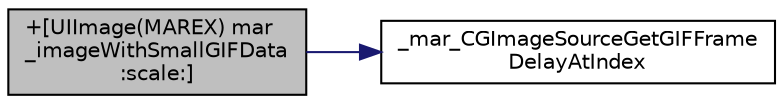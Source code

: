 digraph "+[UIImage(MAREX) mar_imageWithSmallGIFData:scale:]"
{
  edge [fontname="Helvetica",fontsize="10",labelfontname="Helvetica",labelfontsize="10"];
  node [fontname="Helvetica",fontsize="10",shape=record];
  rankdir="LR";
  Node125 [label="+[UIImage(MAREX) mar\l_imageWithSmallGIFData\l:scale:]",height=0.2,width=0.4,color="black", fillcolor="grey75", style="filled", fontcolor="black"];
  Node125 -> Node126 [color="midnightblue",fontsize="10",style="solid",fontname="Helvetica"];
  Node126 [label="_mar_CGImageSourceGetGIFFrame\lDelayAtIndex",height=0.2,width=0.4,color="black", fillcolor="white", style="filled",URL="$_u_i_image_09_m_a_r_e_x_8m.html#a83d44e7964c6e635e091c78d9e2cc3e9"];
}
